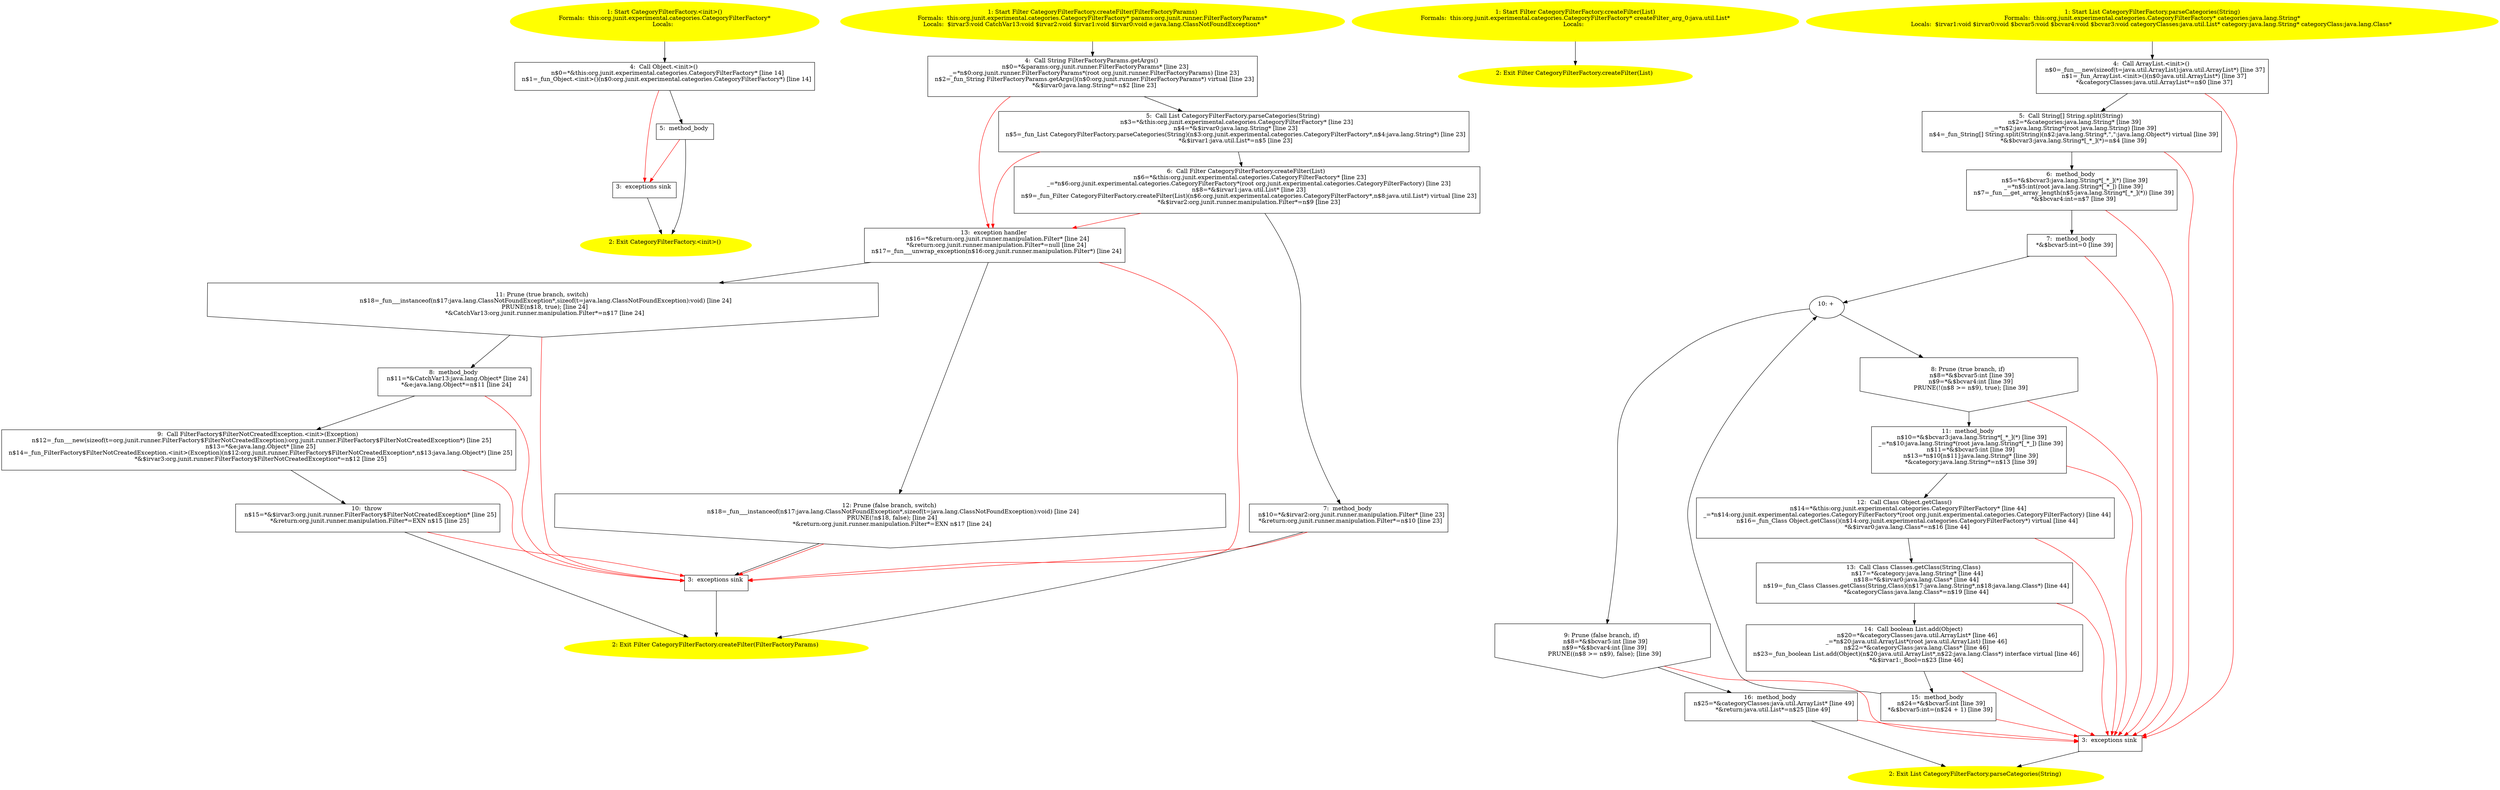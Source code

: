 /* @generated */
digraph cfg {
"org.junit.experimental.categories.CategoryFilterFactory.<init>().91f8f6f2ef32b233901924fc40a4dfa3_1" [label="1: Start CategoryFilterFactory.<init>()\nFormals:  this:org.junit.experimental.categories.CategoryFilterFactory*\nLocals:  \n  " color=yellow style=filled]
	

	 "org.junit.experimental.categories.CategoryFilterFactory.<init>().91f8f6f2ef32b233901924fc40a4dfa3_1" -> "org.junit.experimental.categories.CategoryFilterFactory.<init>().91f8f6f2ef32b233901924fc40a4dfa3_4" ;
"org.junit.experimental.categories.CategoryFilterFactory.<init>().91f8f6f2ef32b233901924fc40a4dfa3_2" [label="2: Exit CategoryFilterFactory.<init>() \n  " color=yellow style=filled]
	

"org.junit.experimental.categories.CategoryFilterFactory.<init>().91f8f6f2ef32b233901924fc40a4dfa3_3" [label="3:  exceptions sink \n  " shape="box"]
	

	 "org.junit.experimental.categories.CategoryFilterFactory.<init>().91f8f6f2ef32b233901924fc40a4dfa3_3" -> "org.junit.experimental.categories.CategoryFilterFactory.<init>().91f8f6f2ef32b233901924fc40a4dfa3_2" ;
"org.junit.experimental.categories.CategoryFilterFactory.<init>().91f8f6f2ef32b233901924fc40a4dfa3_4" [label="4:  Call Object.<init>() \n   n$0=*&this:org.junit.experimental.categories.CategoryFilterFactory* [line 14]\n  n$1=_fun_Object.<init>()(n$0:org.junit.experimental.categories.CategoryFilterFactory*) [line 14]\n " shape="box"]
	

	 "org.junit.experimental.categories.CategoryFilterFactory.<init>().91f8f6f2ef32b233901924fc40a4dfa3_4" -> "org.junit.experimental.categories.CategoryFilterFactory.<init>().91f8f6f2ef32b233901924fc40a4dfa3_5" ;
	 "org.junit.experimental.categories.CategoryFilterFactory.<init>().91f8f6f2ef32b233901924fc40a4dfa3_4" -> "org.junit.experimental.categories.CategoryFilterFactory.<init>().91f8f6f2ef32b233901924fc40a4dfa3_3" [color="red" ];
"org.junit.experimental.categories.CategoryFilterFactory.<init>().91f8f6f2ef32b233901924fc40a4dfa3_5" [label="5:  method_body \n  " shape="box"]
	

	 "org.junit.experimental.categories.CategoryFilterFactory.<init>().91f8f6f2ef32b233901924fc40a4dfa3_5" -> "org.junit.experimental.categories.CategoryFilterFactory.<init>().91f8f6f2ef32b233901924fc40a4dfa3_2" ;
	 "org.junit.experimental.categories.CategoryFilterFactory.<init>().91f8f6f2ef32b233901924fc40a4dfa3_5" -> "org.junit.experimental.categories.CategoryFilterFactory.<init>().91f8f6f2ef32b233901924fc40a4dfa3_3" [color="red" ];
"org.junit.experimental.categories.CategoryFilterFactory.createFilter(org.junit.runner.FilterFactoryP.421cace4cecffd08de7973f878f2de35_1" [label="1: Start Filter CategoryFilterFactory.createFilter(FilterFactoryParams)\nFormals:  this:org.junit.experimental.categories.CategoryFilterFactory* params:org.junit.runner.FilterFactoryParams*\nLocals:  $irvar3:void CatchVar13:void $irvar2:void $irvar1:void $irvar0:void e:java.lang.ClassNotFoundException* \n  " color=yellow style=filled]
	

	 "org.junit.experimental.categories.CategoryFilterFactory.createFilter(org.junit.runner.FilterFactoryP.421cace4cecffd08de7973f878f2de35_1" -> "org.junit.experimental.categories.CategoryFilterFactory.createFilter(org.junit.runner.FilterFactoryP.421cace4cecffd08de7973f878f2de35_4" ;
"org.junit.experimental.categories.CategoryFilterFactory.createFilter(org.junit.runner.FilterFactoryP.421cace4cecffd08de7973f878f2de35_2" [label="2: Exit Filter CategoryFilterFactory.createFilter(FilterFactoryParams) \n  " color=yellow style=filled]
	

"org.junit.experimental.categories.CategoryFilterFactory.createFilter(org.junit.runner.FilterFactoryP.421cace4cecffd08de7973f878f2de35_3" [label="3:  exceptions sink \n  " shape="box"]
	

	 "org.junit.experimental.categories.CategoryFilterFactory.createFilter(org.junit.runner.FilterFactoryP.421cace4cecffd08de7973f878f2de35_3" -> "org.junit.experimental.categories.CategoryFilterFactory.createFilter(org.junit.runner.FilterFactoryP.421cace4cecffd08de7973f878f2de35_2" ;
"org.junit.experimental.categories.CategoryFilterFactory.createFilter(org.junit.runner.FilterFactoryP.421cace4cecffd08de7973f878f2de35_4" [label="4:  Call String FilterFactoryParams.getArgs() \n   n$0=*&params:org.junit.runner.FilterFactoryParams* [line 23]\n  _=*n$0:org.junit.runner.FilterFactoryParams*(root org.junit.runner.FilterFactoryParams) [line 23]\n  n$2=_fun_String FilterFactoryParams.getArgs()(n$0:org.junit.runner.FilterFactoryParams*) virtual [line 23]\n  *&$irvar0:java.lang.String*=n$2 [line 23]\n " shape="box"]
	

	 "org.junit.experimental.categories.CategoryFilterFactory.createFilter(org.junit.runner.FilterFactoryP.421cace4cecffd08de7973f878f2de35_4" -> "org.junit.experimental.categories.CategoryFilterFactory.createFilter(org.junit.runner.FilterFactoryP.421cace4cecffd08de7973f878f2de35_5" ;
	 "org.junit.experimental.categories.CategoryFilterFactory.createFilter(org.junit.runner.FilterFactoryP.421cace4cecffd08de7973f878f2de35_4" -> "org.junit.experimental.categories.CategoryFilterFactory.createFilter(org.junit.runner.FilterFactoryP.421cace4cecffd08de7973f878f2de35_13" [color="red" ];
"org.junit.experimental.categories.CategoryFilterFactory.createFilter(org.junit.runner.FilterFactoryP.421cace4cecffd08de7973f878f2de35_5" [label="5:  Call List CategoryFilterFactory.parseCategories(String) \n   n$3=*&this:org.junit.experimental.categories.CategoryFilterFactory* [line 23]\n  n$4=*&$irvar0:java.lang.String* [line 23]\n  n$5=_fun_List CategoryFilterFactory.parseCategories(String)(n$3:org.junit.experimental.categories.CategoryFilterFactory*,n$4:java.lang.String*) [line 23]\n  *&$irvar1:java.util.List*=n$5 [line 23]\n " shape="box"]
	

	 "org.junit.experimental.categories.CategoryFilterFactory.createFilter(org.junit.runner.FilterFactoryP.421cace4cecffd08de7973f878f2de35_5" -> "org.junit.experimental.categories.CategoryFilterFactory.createFilter(org.junit.runner.FilterFactoryP.421cace4cecffd08de7973f878f2de35_6" ;
	 "org.junit.experimental.categories.CategoryFilterFactory.createFilter(org.junit.runner.FilterFactoryP.421cace4cecffd08de7973f878f2de35_5" -> "org.junit.experimental.categories.CategoryFilterFactory.createFilter(org.junit.runner.FilterFactoryP.421cace4cecffd08de7973f878f2de35_13" [color="red" ];
"org.junit.experimental.categories.CategoryFilterFactory.createFilter(org.junit.runner.FilterFactoryP.421cace4cecffd08de7973f878f2de35_6" [label="6:  Call Filter CategoryFilterFactory.createFilter(List) \n   n$6=*&this:org.junit.experimental.categories.CategoryFilterFactory* [line 23]\n  _=*n$6:org.junit.experimental.categories.CategoryFilterFactory*(root org.junit.experimental.categories.CategoryFilterFactory) [line 23]\n  n$8=*&$irvar1:java.util.List* [line 23]\n  n$9=_fun_Filter CategoryFilterFactory.createFilter(List)(n$6:org.junit.experimental.categories.CategoryFilterFactory*,n$8:java.util.List*) virtual [line 23]\n  *&$irvar2:org.junit.runner.manipulation.Filter*=n$9 [line 23]\n " shape="box"]
	

	 "org.junit.experimental.categories.CategoryFilterFactory.createFilter(org.junit.runner.FilterFactoryP.421cace4cecffd08de7973f878f2de35_6" -> "org.junit.experimental.categories.CategoryFilterFactory.createFilter(org.junit.runner.FilterFactoryP.421cace4cecffd08de7973f878f2de35_7" ;
	 "org.junit.experimental.categories.CategoryFilterFactory.createFilter(org.junit.runner.FilterFactoryP.421cace4cecffd08de7973f878f2de35_6" -> "org.junit.experimental.categories.CategoryFilterFactory.createFilter(org.junit.runner.FilterFactoryP.421cace4cecffd08de7973f878f2de35_13" [color="red" ];
"org.junit.experimental.categories.CategoryFilterFactory.createFilter(org.junit.runner.FilterFactoryP.421cace4cecffd08de7973f878f2de35_7" [label="7:  method_body \n   n$10=*&$irvar2:org.junit.runner.manipulation.Filter* [line 23]\n  *&return:org.junit.runner.manipulation.Filter*=n$10 [line 23]\n " shape="box"]
	

	 "org.junit.experimental.categories.CategoryFilterFactory.createFilter(org.junit.runner.FilterFactoryP.421cace4cecffd08de7973f878f2de35_7" -> "org.junit.experimental.categories.CategoryFilterFactory.createFilter(org.junit.runner.FilterFactoryP.421cace4cecffd08de7973f878f2de35_2" ;
	 "org.junit.experimental.categories.CategoryFilterFactory.createFilter(org.junit.runner.FilterFactoryP.421cace4cecffd08de7973f878f2de35_7" -> "org.junit.experimental.categories.CategoryFilterFactory.createFilter(org.junit.runner.FilterFactoryP.421cace4cecffd08de7973f878f2de35_3" [color="red" ];
"org.junit.experimental.categories.CategoryFilterFactory.createFilter(org.junit.runner.FilterFactoryP.421cace4cecffd08de7973f878f2de35_8" [label="8:  method_body \n   n$11=*&CatchVar13:java.lang.Object* [line 24]\n  *&e:java.lang.Object*=n$11 [line 24]\n " shape="box"]
	

	 "org.junit.experimental.categories.CategoryFilterFactory.createFilter(org.junit.runner.FilterFactoryP.421cace4cecffd08de7973f878f2de35_8" -> "org.junit.experimental.categories.CategoryFilterFactory.createFilter(org.junit.runner.FilterFactoryP.421cace4cecffd08de7973f878f2de35_9" ;
	 "org.junit.experimental.categories.CategoryFilterFactory.createFilter(org.junit.runner.FilterFactoryP.421cace4cecffd08de7973f878f2de35_8" -> "org.junit.experimental.categories.CategoryFilterFactory.createFilter(org.junit.runner.FilterFactoryP.421cace4cecffd08de7973f878f2de35_3" [color="red" ];
"org.junit.experimental.categories.CategoryFilterFactory.createFilter(org.junit.runner.FilterFactoryP.421cace4cecffd08de7973f878f2de35_9" [label="9:  Call FilterFactory$FilterNotCreatedException.<init>(Exception) \n   n$12=_fun___new(sizeof(t=org.junit.runner.FilterFactory$FilterNotCreatedException):org.junit.runner.FilterFactory$FilterNotCreatedException*) [line 25]\n  n$13=*&e:java.lang.Object* [line 25]\n  n$14=_fun_FilterFactory$FilterNotCreatedException.<init>(Exception)(n$12:org.junit.runner.FilterFactory$FilterNotCreatedException*,n$13:java.lang.Object*) [line 25]\n  *&$irvar3:org.junit.runner.FilterFactory$FilterNotCreatedException*=n$12 [line 25]\n " shape="box"]
	

	 "org.junit.experimental.categories.CategoryFilterFactory.createFilter(org.junit.runner.FilterFactoryP.421cace4cecffd08de7973f878f2de35_9" -> "org.junit.experimental.categories.CategoryFilterFactory.createFilter(org.junit.runner.FilterFactoryP.421cace4cecffd08de7973f878f2de35_10" ;
	 "org.junit.experimental.categories.CategoryFilterFactory.createFilter(org.junit.runner.FilterFactoryP.421cace4cecffd08de7973f878f2de35_9" -> "org.junit.experimental.categories.CategoryFilterFactory.createFilter(org.junit.runner.FilterFactoryP.421cace4cecffd08de7973f878f2de35_3" [color="red" ];
"org.junit.experimental.categories.CategoryFilterFactory.createFilter(org.junit.runner.FilterFactoryP.421cace4cecffd08de7973f878f2de35_10" [label="10:  throw \n   n$15=*&$irvar3:org.junit.runner.FilterFactory$FilterNotCreatedException* [line 25]\n  *&return:org.junit.runner.manipulation.Filter*=EXN n$15 [line 25]\n " shape="box"]
	

	 "org.junit.experimental.categories.CategoryFilterFactory.createFilter(org.junit.runner.FilterFactoryP.421cace4cecffd08de7973f878f2de35_10" -> "org.junit.experimental.categories.CategoryFilterFactory.createFilter(org.junit.runner.FilterFactoryP.421cace4cecffd08de7973f878f2de35_2" ;
	 "org.junit.experimental.categories.CategoryFilterFactory.createFilter(org.junit.runner.FilterFactoryP.421cace4cecffd08de7973f878f2de35_10" -> "org.junit.experimental.categories.CategoryFilterFactory.createFilter(org.junit.runner.FilterFactoryP.421cace4cecffd08de7973f878f2de35_3" [color="red" ];
"org.junit.experimental.categories.CategoryFilterFactory.createFilter(org.junit.runner.FilterFactoryP.421cace4cecffd08de7973f878f2de35_11" [label="11: Prune (true branch, switch) \n   n$18=_fun___instanceof(n$17:java.lang.ClassNotFoundException*,sizeof(t=java.lang.ClassNotFoundException):void) [line 24]\n  PRUNE(n$18, true); [line 24]\n  *&CatchVar13:org.junit.runner.manipulation.Filter*=n$17 [line 24]\n " shape="invhouse"]
	

	 "org.junit.experimental.categories.CategoryFilterFactory.createFilter(org.junit.runner.FilterFactoryP.421cace4cecffd08de7973f878f2de35_11" -> "org.junit.experimental.categories.CategoryFilterFactory.createFilter(org.junit.runner.FilterFactoryP.421cace4cecffd08de7973f878f2de35_8" ;
	 "org.junit.experimental.categories.CategoryFilterFactory.createFilter(org.junit.runner.FilterFactoryP.421cace4cecffd08de7973f878f2de35_11" -> "org.junit.experimental.categories.CategoryFilterFactory.createFilter(org.junit.runner.FilterFactoryP.421cace4cecffd08de7973f878f2de35_3" [color="red" ];
"org.junit.experimental.categories.CategoryFilterFactory.createFilter(org.junit.runner.FilterFactoryP.421cace4cecffd08de7973f878f2de35_12" [label="12: Prune (false branch, switch) \n   n$18=_fun___instanceof(n$17:java.lang.ClassNotFoundException*,sizeof(t=java.lang.ClassNotFoundException):void) [line 24]\n  PRUNE(!n$18, false); [line 24]\n  *&return:org.junit.runner.manipulation.Filter*=EXN n$17 [line 24]\n " shape="invhouse"]
	

	 "org.junit.experimental.categories.CategoryFilterFactory.createFilter(org.junit.runner.FilterFactoryP.421cace4cecffd08de7973f878f2de35_12" -> "org.junit.experimental.categories.CategoryFilterFactory.createFilter(org.junit.runner.FilterFactoryP.421cace4cecffd08de7973f878f2de35_3" ;
	 "org.junit.experimental.categories.CategoryFilterFactory.createFilter(org.junit.runner.FilterFactoryP.421cace4cecffd08de7973f878f2de35_12" -> "org.junit.experimental.categories.CategoryFilterFactory.createFilter(org.junit.runner.FilterFactoryP.421cace4cecffd08de7973f878f2de35_3" [color="red" ];
"org.junit.experimental.categories.CategoryFilterFactory.createFilter(org.junit.runner.FilterFactoryP.421cace4cecffd08de7973f878f2de35_13" [label="13:  exception handler \n   n$16=*&return:org.junit.runner.manipulation.Filter* [line 24]\n  *&return:org.junit.runner.manipulation.Filter*=null [line 24]\n  n$17=_fun___unwrap_exception(n$16:org.junit.runner.manipulation.Filter*) [line 24]\n " shape="box"]
	

	 "org.junit.experimental.categories.CategoryFilterFactory.createFilter(org.junit.runner.FilterFactoryP.421cace4cecffd08de7973f878f2de35_13" -> "org.junit.experimental.categories.CategoryFilterFactory.createFilter(org.junit.runner.FilterFactoryP.421cace4cecffd08de7973f878f2de35_11" ;
	 "org.junit.experimental.categories.CategoryFilterFactory.createFilter(org.junit.runner.FilterFactoryP.421cace4cecffd08de7973f878f2de35_13" -> "org.junit.experimental.categories.CategoryFilterFactory.createFilter(org.junit.runner.FilterFactoryP.421cace4cecffd08de7973f878f2de35_12" ;
	 "org.junit.experimental.categories.CategoryFilterFactory.createFilter(org.junit.runner.FilterFactoryP.421cace4cecffd08de7973f878f2de35_13" -> "org.junit.experimental.categories.CategoryFilterFactory.createFilter(org.junit.runner.FilterFactoryP.421cace4cecffd08de7973f878f2de35_3" [color="red" ];
"org.junit.experimental.categories.CategoryFilterFactory.createFilter(java.util.List):org.junit.runne.ff64f5763617b79cc4fe0353d062c12a_1" [label="1: Start Filter CategoryFilterFactory.createFilter(List)\nFormals:  this:org.junit.experimental.categories.CategoryFilterFactory* createFilter_arg_0:java.util.List*\nLocals:  \n  " color=yellow style=filled]
	

	 "org.junit.experimental.categories.CategoryFilterFactory.createFilter(java.util.List):org.junit.runne.ff64f5763617b79cc4fe0353d062c12a_1" -> "org.junit.experimental.categories.CategoryFilterFactory.createFilter(java.util.List):org.junit.runne.ff64f5763617b79cc4fe0353d062c12a_2" ;
"org.junit.experimental.categories.CategoryFilterFactory.createFilter(java.util.List):org.junit.runne.ff64f5763617b79cc4fe0353d062c12a_2" [label="2: Exit Filter CategoryFilterFactory.createFilter(List) \n  " color=yellow style=filled]
	

"org.junit.experimental.categories.CategoryFilterFactory.parseCategories(java.lang.String):java.util..b3a452c718cd6fc4d1c51901e07bff69_1" [label="1: Start List CategoryFilterFactory.parseCategories(String)\nFormals:  this:org.junit.experimental.categories.CategoryFilterFactory* categories:java.lang.String*\nLocals:  $irvar1:void $irvar0:void $bcvar5:void $bcvar4:void $bcvar3:void categoryClasses:java.util.List* category:java.lang.String* categoryClass:java.lang.Class* \n  " color=yellow style=filled]
	

	 "org.junit.experimental.categories.CategoryFilterFactory.parseCategories(java.lang.String):java.util..b3a452c718cd6fc4d1c51901e07bff69_1" -> "org.junit.experimental.categories.CategoryFilterFactory.parseCategories(java.lang.String):java.util..b3a452c718cd6fc4d1c51901e07bff69_4" ;
"org.junit.experimental.categories.CategoryFilterFactory.parseCategories(java.lang.String):java.util..b3a452c718cd6fc4d1c51901e07bff69_2" [label="2: Exit List CategoryFilterFactory.parseCategories(String) \n  " color=yellow style=filled]
	

"org.junit.experimental.categories.CategoryFilterFactory.parseCategories(java.lang.String):java.util..b3a452c718cd6fc4d1c51901e07bff69_3" [label="3:  exceptions sink \n  " shape="box"]
	

	 "org.junit.experimental.categories.CategoryFilterFactory.parseCategories(java.lang.String):java.util..b3a452c718cd6fc4d1c51901e07bff69_3" -> "org.junit.experimental.categories.CategoryFilterFactory.parseCategories(java.lang.String):java.util..b3a452c718cd6fc4d1c51901e07bff69_2" ;
"org.junit.experimental.categories.CategoryFilterFactory.parseCategories(java.lang.String):java.util..b3a452c718cd6fc4d1c51901e07bff69_4" [label="4:  Call ArrayList.<init>() \n   n$0=_fun___new(sizeof(t=java.util.ArrayList):java.util.ArrayList*) [line 37]\n  n$1=_fun_ArrayList.<init>()(n$0:java.util.ArrayList*) [line 37]\n  *&categoryClasses:java.util.ArrayList*=n$0 [line 37]\n " shape="box"]
	

	 "org.junit.experimental.categories.CategoryFilterFactory.parseCategories(java.lang.String):java.util..b3a452c718cd6fc4d1c51901e07bff69_4" -> "org.junit.experimental.categories.CategoryFilterFactory.parseCategories(java.lang.String):java.util..b3a452c718cd6fc4d1c51901e07bff69_5" ;
	 "org.junit.experimental.categories.CategoryFilterFactory.parseCategories(java.lang.String):java.util..b3a452c718cd6fc4d1c51901e07bff69_4" -> "org.junit.experimental.categories.CategoryFilterFactory.parseCategories(java.lang.String):java.util..b3a452c718cd6fc4d1c51901e07bff69_3" [color="red" ];
"org.junit.experimental.categories.CategoryFilterFactory.parseCategories(java.lang.String):java.util..b3a452c718cd6fc4d1c51901e07bff69_5" [label="5:  Call String[] String.split(String) \n   n$2=*&categories:java.lang.String* [line 39]\n  _=*n$2:java.lang.String*(root java.lang.String) [line 39]\n  n$4=_fun_String[] String.split(String)(n$2:java.lang.String*,\",\":java.lang.Object*) virtual [line 39]\n  *&$bcvar3:java.lang.String*[_*_](*)=n$4 [line 39]\n " shape="box"]
	

	 "org.junit.experimental.categories.CategoryFilterFactory.parseCategories(java.lang.String):java.util..b3a452c718cd6fc4d1c51901e07bff69_5" -> "org.junit.experimental.categories.CategoryFilterFactory.parseCategories(java.lang.String):java.util..b3a452c718cd6fc4d1c51901e07bff69_6" ;
	 "org.junit.experimental.categories.CategoryFilterFactory.parseCategories(java.lang.String):java.util..b3a452c718cd6fc4d1c51901e07bff69_5" -> "org.junit.experimental.categories.CategoryFilterFactory.parseCategories(java.lang.String):java.util..b3a452c718cd6fc4d1c51901e07bff69_3" [color="red" ];
"org.junit.experimental.categories.CategoryFilterFactory.parseCategories(java.lang.String):java.util..b3a452c718cd6fc4d1c51901e07bff69_6" [label="6:  method_body \n   n$5=*&$bcvar3:java.lang.String*[_*_](*) [line 39]\n  _=*n$5:int(root java.lang.String*[_*_]) [line 39]\n  n$7=_fun___get_array_length(n$5:java.lang.String*[_*_](*)) [line 39]\n  *&$bcvar4:int=n$7 [line 39]\n " shape="box"]
	

	 "org.junit.experimental.categories.CategoryFilterFactory.parseCategories(java.lang.String):java.util..b3a452c718cd6fc4d1c51901e07bff69_6" -> "org.junit.experimental.categories.CategoryFilterFactory.parseCategories(java.lang.String):java.util..b3a452c718cd6fc4d1c51901e07bff69_7" ;
	 "org.junit.experimental.categories.CategoryFilterFactory.parseCategories(java.lang.String):java.util..b3a452c718cd6fc4d1c51901e07bff69_6" -> "org.junit.experimental.categories.CategoryFilterFactory.parseCategories(java.lang.String):java.util..b3a452c718cd6fc4d1c51901e07bff69_3" [color="red" ];
"org.junit.experimental.categories.CategoryFilterFactory.parseCategories(java.lang.String):java.util..b3a452c718cd6fc4d1c51901e07bff69_7" [label="7:  method_body \n   *&$bcvar5:int=0 [line 39]\n " shape="box"]
	

	 "org.junit.experimental.categories.CategoryFilterFactory.parseCategories(java.lang.String):java.util..b3a452c718cd6fc4d1c51901e07bff69_7" -> "org.junit.experimental.categories.CategoryFilterFactory.parseCategories(java.lang.String):java.util..b3a452c718cd6fc4d1c51901e07bff69_10" ;
	 "org.junit.experimental.categories.CategoryFilterFactory.parseCategories(java.lang.String):java.util..b3a452c718cd6fc4d1c51901e07bff69_7" -> "org.junit.experimental.categories.CategoryFilterFactory.parseCategories(java.lang.String):java.util..b3a452c718cd6fc4d1c51901e07bff69_3" [color="red" ];
"org.junit.experimental.categories.CategoryFilterFactory.parseCategories(java.lang.String):java.util..b3a452c718cd6fc4d1c51901e07bff69_8" [label="8: Prune (true branch, if) \n   n$8=*&$bcvar5:int [line 39]\n  n$9=*&$bcvar4:int [line 39]\n  PRUNE(!(n$8 >= n$9), true); [line 39]\n " shape="invhouse"]
	

	 "org.junit.experimental.categories.CategoryFilterFactory.parseCategories(java.lang.String):java.util..b3a452c718cd6fc4d1c51901e07bff69_8" -> "org.junit.experimental.categories.CategoryFilterFactory.parseCategories(java.lang.String):java.util..b3a452c718cd6fc4d1c51901e07bff69_11" ;
	 "org.junit.experimental.categories.CategoryFilterFactory.parseCategories(java.lang.String):java.util..b3a452c718cd6fc4d1c51901e07bff69_8" -> "org.junit.experimental.categories.CategoryFilterFactory.parseCategories(java.lang.String):java.util..b3a452c718cd6fc4d1c51901e07bff69_3" [color="red" ];
"org.junit.experimental.categories.CategoryFilterFactory.parseCategories(java.lang.String):java.util..b3a452c718cd6fc4d1c51901e07bff69_9" [label="9: Prune (false branch, if) \n   n$8=*&$bcvar5:int [line 39]\n  n$9=*&$bcvar4:int [line 39]\n  PRUNE((n$8 >= n$9), false); [line 39]\n " shape="invhouse"]
	

	 "org.junit.experimental.categories.CategoryFilterFactory.parseCategories(java.lang.String):java.util..b3a452c718cd6fc4d1c51901e07bff69_9" -> "org.junit.experimental.categories.CategoryFilterFactory.parseCategories(java.lang.String):java.util..b3a452c718cd6fc4d1c51901e07bff69_16" ;
	 "org.junit.experimental.categories.CategoryFilterFactory.parseCategories(java.lang.String):java.util..b3a452c718cd6fc4d1c51901e07bff69_9" -> "org.junit.experimental.categories.CategoryFilterFactory.parseCategories(java.lang.String):java.util..b3a452c718cd6fc4d1c51901e07bff69_3" [color="red" ];
"org.junit.experimental.categories.CategoryFilterFactory.parseCategories(java.lang.String):java.util..b3a452c718cd6fc4d1c51901e07bff69_10" [label="10: + \n  " ]
	

	 "org.junit.experimental.categories.CategoryFilterFactory.parseCategories(java.lang.String):java.util..b3a452c718cd6fc4d1c51901e07bff69_10" -> "org.junit.experimental.categories.CategoryFilterFactory.parseCategories(java.lang.String):java.util..b3a452c718cd6fc4d1c51901e07bff69_8" ;
	 "org.junit.experimental.categories.CategoryFilterFactory.parseCategories(java.lang.String):java.util..b3a452c718cd6fc4d1c51901e07bff69_10" -> "org.junit.experimental.categories.CategoryFilterFactory.parseCategories(java.lang.String):java.util..b3a452c718cd6fc4d1c51901e07bff69_9" ;
"org.junit.experimental.categories.CategoryFilterFactory.parseCategories(java.lang.String):java.util..b3a452c718cd6fc4d1c51901e07bff69_11" [label="11:  method_body \n   n$10=*&$bcvar3:java.lang.String*[_*_](*) [line 39]\n  _=*n$10:java.lang.String*(root java.lang.String*[_*_]) [line 39]\n  n$11=*&$bcvar5:int [line 39]\n  n$13=*n$10[n$11]:java.lang.String* [line 39]\n  *&category:java.lang.String*=n$13 [line 39]\n " shape="box"]
	

	 "org.junit.experimental.categories.CategoryFilterFactory.parseCategories(java.lang.String):java.util..b3a452c718cd6fc4d1c51901e07bff69_11" -> "org.junit.experimental.categories.CategoryFilterFactory.parseCategories(java.lang.String):java.util..b3a452c718cd6fc4d1c51901e07bff69_12" ;
	 "org.junit.experimental.categories.CategoryFilterFactory.parseCategories(java.lang.String):java.util..b3a452c718cd6fc4d1c51901e07bff69_11" -> "org.junit.experimental.categories.CategoryFilterFactory.parseCategories(java.lang.String):java.util..b3a452c718cd6fc4d1c51901e07bff69_3" [color="red" ];
"org.junit.experimental.categories.CategoryFilterFactory.parseCategories(java.lang.String):java.util..b3a452c718cd6fc4d1c51901e07bff69_12" [label="12:  Call Class Object.getClass() \n   n$14=*&this:org.junit.experimental.categories.CategoryFilterFactory* [line 44]\n  _=*n$14:org.junit.experimental.categories.CategoryFilterFactory*(root org.junit.experimental.categories.CategoryFilterFactory) [line 44]\n  n$16=_fun_Class Object.getClass()(n$14:org.junit.experimental.categories.CategoryFilterFactory*) virtual [line 44]\n  *&$irvar0:java.lang.Class*=n$16 [line 44]\n " shape="box"]
	

	 "org.junit.experimental.categories.CategoryFilterFactory.parseCategories(java.lang.String):java.util..b3a452c718cd6fc4d1c51901e07bff69_12" -> "org.junit.experimental.categories.CategoryFilterFactory.parseCategories(java.lang.String):java.util..b3a452c718cd6fc4d1c51901e07bff69_13" ;
	 "org.junit.experimental.categories.CategoryFilterFactory.parseCategories(java.lang.String):java.util..b3a452c718cd6fc4d1c51901e07bff69_12" -> "org.junit.experimental.categories.CategoryFilterFactory.parseCategories(java.lang.String):java.util..b3a452c718cd6fc4d1c51901e07bff69_3" [color="red" ];
"org.junit.experimental.categories.CategoryFilterFactory.parseCategories(java.lang.String):java.util..b3a452c718cd6fc4d1c51901e07bff69_13" [label="13:  Call Class Classes.getClass(String,Class) \n   n$17=*&category:java.lang.String* [line 44]\n  n$18=*&$irvar0:java.lang.Class* [line 44]\n  n$19=_fun_Class Classes.getClass(String,Class)(n$17:java.lang.String*,n$18:java.lang.Class*) [line 44]\n  *&categoryClass:java.lang.Class*=n$19 [line 44]\n " shape="box"]
	

	 "org.junit.experimental.categories.CategoryFilterFactory.parseCategories(java.lang.String):java.util..b3a452c718cd6fc4d1c51901e07bff69_13" -> "org.junit.experimental.categories.CategoryFilterFactory.parseCategories(java.lang.String):java.util..b3a452c718cd6fc4d1c51901e07bff69_14" ;
	 "org.junit.experimental.categories.CategoryFilterFactory.parseCategories(java.lang.String):java.util..b3a452c718cd6fc4d1c51901e07bff69_13" -> "org.junit.experimental.categories.CategoryFilterFactory.parseCategories(java.lang.String):java.util..b3a452c718cd6fc4d1c51901e07bff69_3" [color="red" ];
"org.junit.experimental.categories.CategoryFilterFactory.parseCategories(java.lang.String):java.util..b3a452c718cd6fc4d1c51901e07bff69_14" [label="14:  Call boolean List.add(Object) \n   n$20=*&categoryClasses:java.util.ArrayList* [line 46]\n  _=*n$20:java.util.ArrayList*(root java.util.ArrayList) [line 46]\n  n$22=*&categoryClass:java.lang.Class* [line 46]\n  n$23=_fun_boolean List.add(Object)(n$20:java.util.ArrayList*,n$22:java.lang.Class*) interface virtual [line 46]\n  *&$irvar1:_Bool=n$23 [line 46]\n " shape="box"]
	

	 "org.junit.experimental.categories.CategoryFilterFactory.parseCategories(java.lang.String):java.util..b3a452c718cd6fc4d1c51901e07bff69_14" -> "org.junit.experimental.categories.CategoryFilterFactory.parseCategories(java.lang.String):java.util..b3a452c718cd6fc4d1c51901e07bff69_15" ;
	 "org.junit.experimental.categories.CategoryFilterFactory.parseCategories(java.lang.String):java.util..b3a452c718cd6fc4d1c51901e07bff69_14" -> "org.junit.experimental.categories.CategoryFilterFactory.parseCategories(java.lang.String):java.util..b3a452c718cd6fc4d1c51901e07bff69_3" [color="red" ];
"org.junit.experimental.categories.CategoryFilterFactory.parseCategories(java.lang.String):java.util..b3a452c718cd6fc4d1c51901e07bff69_15" [label="15:  method_body \n   n$24=*&$bcvar5:int [line 39]\n  *&$bcvar5:int=(n$24 + 1) [line 39]\n " shape="box"]
	

	 "org.junit.experimental.categories.CategoryFilterFactory.parseCategories(java.lang.String):java.util..b3a452c718cd6fc4d1c51901e07bff69_15" -> "org.junit.experimental.categories.CategoryFilterFactory.parseCategories(java.lang.String):java.util..b3a452c718cd6fc4d1c51901e07bff69_10" ;
	 "org.junit.experimental.categories.CategoryFilterFactory.parseCategories(java.lang.String):java.util..b3a452c718cd6fc4d1c51901e07bff69_15" -> "org.junit.experimental.categories.CategoryFilterFactory.parseCategories(java.lang.String):java.util..b3a452c718cd6fc4d1c51901e07bff69_3" [color="red" ];
"org.junit.experimental.categories.CategoryFilterFactory.parseCategories(java.lang.String):java.util..b3a452c718cd6fc4d1c51901e07bff69_16" [label="16:  method_body \n   n$25=*&categoryClasses:java.util.ArrayList* [line 49]\n  *&return:java.util.List*=n$25 [line 49]\n " shape="box"]
	

	 "org.junit.experimental.categories.CategoryFilterFactory.parseCategories(java.lang.String):java.util..b3a452c718cd6fc4d1c51901e07bff69_16" -> "org.junit.experimental.categories.CategoryFilterFactory.parseCategories(java.lang.String):java.util..b3a452c718cd6fc4d1c51901e07bff69_2" ;
	 "org.junit.experimental.categories.CategoryFilterFactory.parseCategories(java.lang.String):java.util..b3a452c718cd6fc4d1c51901e07bff69_16" -> "org.junit.experimental.categories.CategoryFilterFactory.parseCategories(java.lang.String):java.util..b3a452c718cd6fc4d1c51901e07bff69_3" [color="red" ];
}
